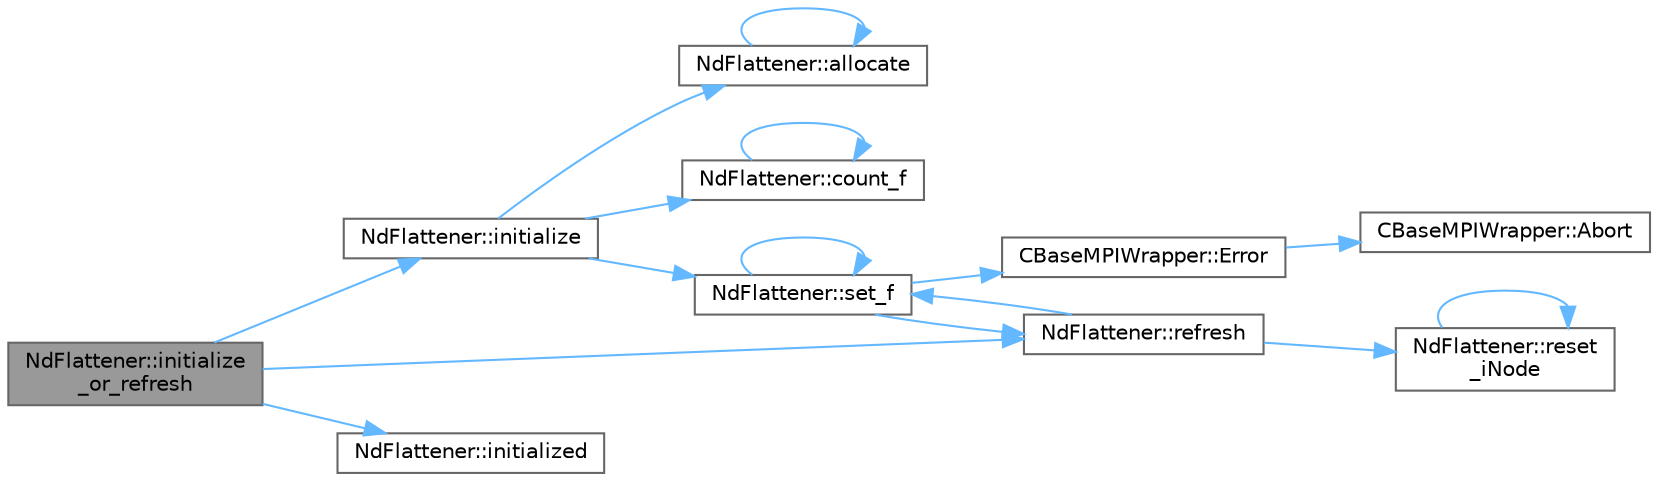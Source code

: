 digraph "NdFlattener::initialize_or_refresh"
{
 // LATEX_PDF_SIZE
  bgcolor="transparent";
  edge [fontname=Helvetica,fontsize=10,labelfontname=Helvetica,labelfontsize=10];
  node [fontname=Helvetica,fontsize=10,shape=box,height=0.2,width=0.4];
  rankdir="LR";
  Node1 [id="Node000001",label="NdFlattener::initialize\l_or_refresh",height=0.2,width=0.4,color="gray40", fillcolor="grey60", style="filled", fontcolor="black",tooltip="Initialize or refresh the NdFlattener."];
  Node1 -> Node2 [id="edge1_Node000001_Node000002",color="steelblue1",style="solid",tooltip=" "];
  Node2 [id="Node000002",label="NdFlattener::initialize",height=0.2,width=0.4,color="grey40", fillcolor="white", style="filled",URL="$classNdFlattener.html#a7dabed7d4fdb3962b0e8efc0222029ce",tooltip="Initialize from a 'recursive function'."];
  Node2 -> Node3 [id="edge2_Node000002_Node000003",color="steelblue1",style="solid",tooltip=" "];
  Node3 [id="Node000003",label="NdFlattener::allocate",height=0.2,width=0.4,color="grey40", fillcolor="white", style="filled",URL="$classNdFlattener.html#a5b98791c321c5c1764fb90669c0c308c",tooltip="Allocate the indices array after nNodes has been determined."];
  Node3 -> Node3 [id="edge3_Node000003_Node000003",color="steelblue1",style="solid",tooltip=" "];
  Node2 -> Node4 [id="edge4_Node000002_Node000004",color="steelblue1",style="solid",tooltip=" "];
  Node4 [id="Node000004",label="NdFlattener::count_f",height=0.2,width=0.4,color="grey40", fillcolor="white", style="filled",URL="$classNdFlattener.html#ad3c91197f3c783a2a2414fd13cb03e76",tooltip="Determine the space required for reading the 'recursive function'."];
  Node4 -> Node4 [id="edge5_Node000004_Node000004",color="steelblue1",style="solid",tooltip=" "];
  Node2 -> Node5 [id="edge6_Node000002_Node000005",color="steelblue1",style="solid",tooltip=" "];
  Node5 [id="Node000005",label="NdFlattener::set_f",height=0.2,width=0.4,color="grey40", fillcolor="white", style="filled",URL="$classNdFlattener.html#ad882e93febb58a65eeb1fd93ca2d816a",tooltip="Read the 'recursive function' into the allocated arrays."];
  Node5 -> Node6 [id="edge7_Node000005_Node000006",color="steelblue1",style="solid",tooltip=" "];
  Node6 [id="Node000006",label="CBaseMPIWrapper::Error",height=0.2,width=0.4,color="grey40", fillcolor="white", style="filled",URL="$classCBaseMPIWrapper.html#a04457c47629bda56704e6a8804833eeb",tooltip=" "];
  Node6 -> Node7 [id="edge8_Node000006_Node000007",color="steelblue1",style="solid",tooltip=" "];
  Node7 [id="Node000007",label="CBaseMPIWrapper::Abort",height=0.2,width=0.4,color="grey40", fillcolor="white", style="filled",URL="$classCBaseMPIWrapper.html#af7297d861dca86b45cf561b6ab642e8f",tooltip=" "];
  Node5 -> Node8 [id="edge9_Node000005_Node000008",color="steelblue1",style="solid",tooltip=" "];
  Node8 [id="Node000008",label="NdFlattener::refresh",height=0.2,width=0.4,color="grey40", fillcolor="white", style="filled",URL="$classNdFlattener.html#a25b47f23e8abfc8da0ab09b95468d307",tooltip="Refresh the data according to the 'recursive function'."];
  Node8 -> Node9 [id="edge10_Node000008_Node000009",color="steelblue1",style="solid",tooltip=" "];
  Node9 [id="Node000009",label="NdFlattener::reset\l_iNode",height=0.2,width=0.4,color="grey40", fillcolor="white", style="filled",URL="$classNdFlattener.html#ad7512182cddd2acf3faea22dfb63dd27",tooltip="Set iNode to 0 in all layers."];
  Node9 -> Node9 [id="edge11_Node000009_Node000009",color="steelblue1",style="solid",tooltip=" "];
  Node8 -> Node5 [id="edge12_Node000008_Node000005",color="steelblue1",style="solid",tooltip=" "];
  Node5 -> Node5 [id="edge13_Node000005_Node000005",color="steelblue1",style="solid",tooltip=" "];
  Node1 -> Node10 [id="edge14_Node000001_Node000010",color="steelblue1",style="solid",tooltip=" "];
  Node10 [id="Node000010",label="NdFlattener::initialized",height=0.2,width=0.4,color="grey40", fillcolor="white", style="filled",URL="$classNdFlattener.html#a44a3f5370f366b73b23af6932bad6583",tooltip="Initialization status of the NdFlattener."];
  Node1 -> Node8 [id="edge15_Node000001_Node000008",color="steelblue1",style="solid",tooltip=" "];
}
